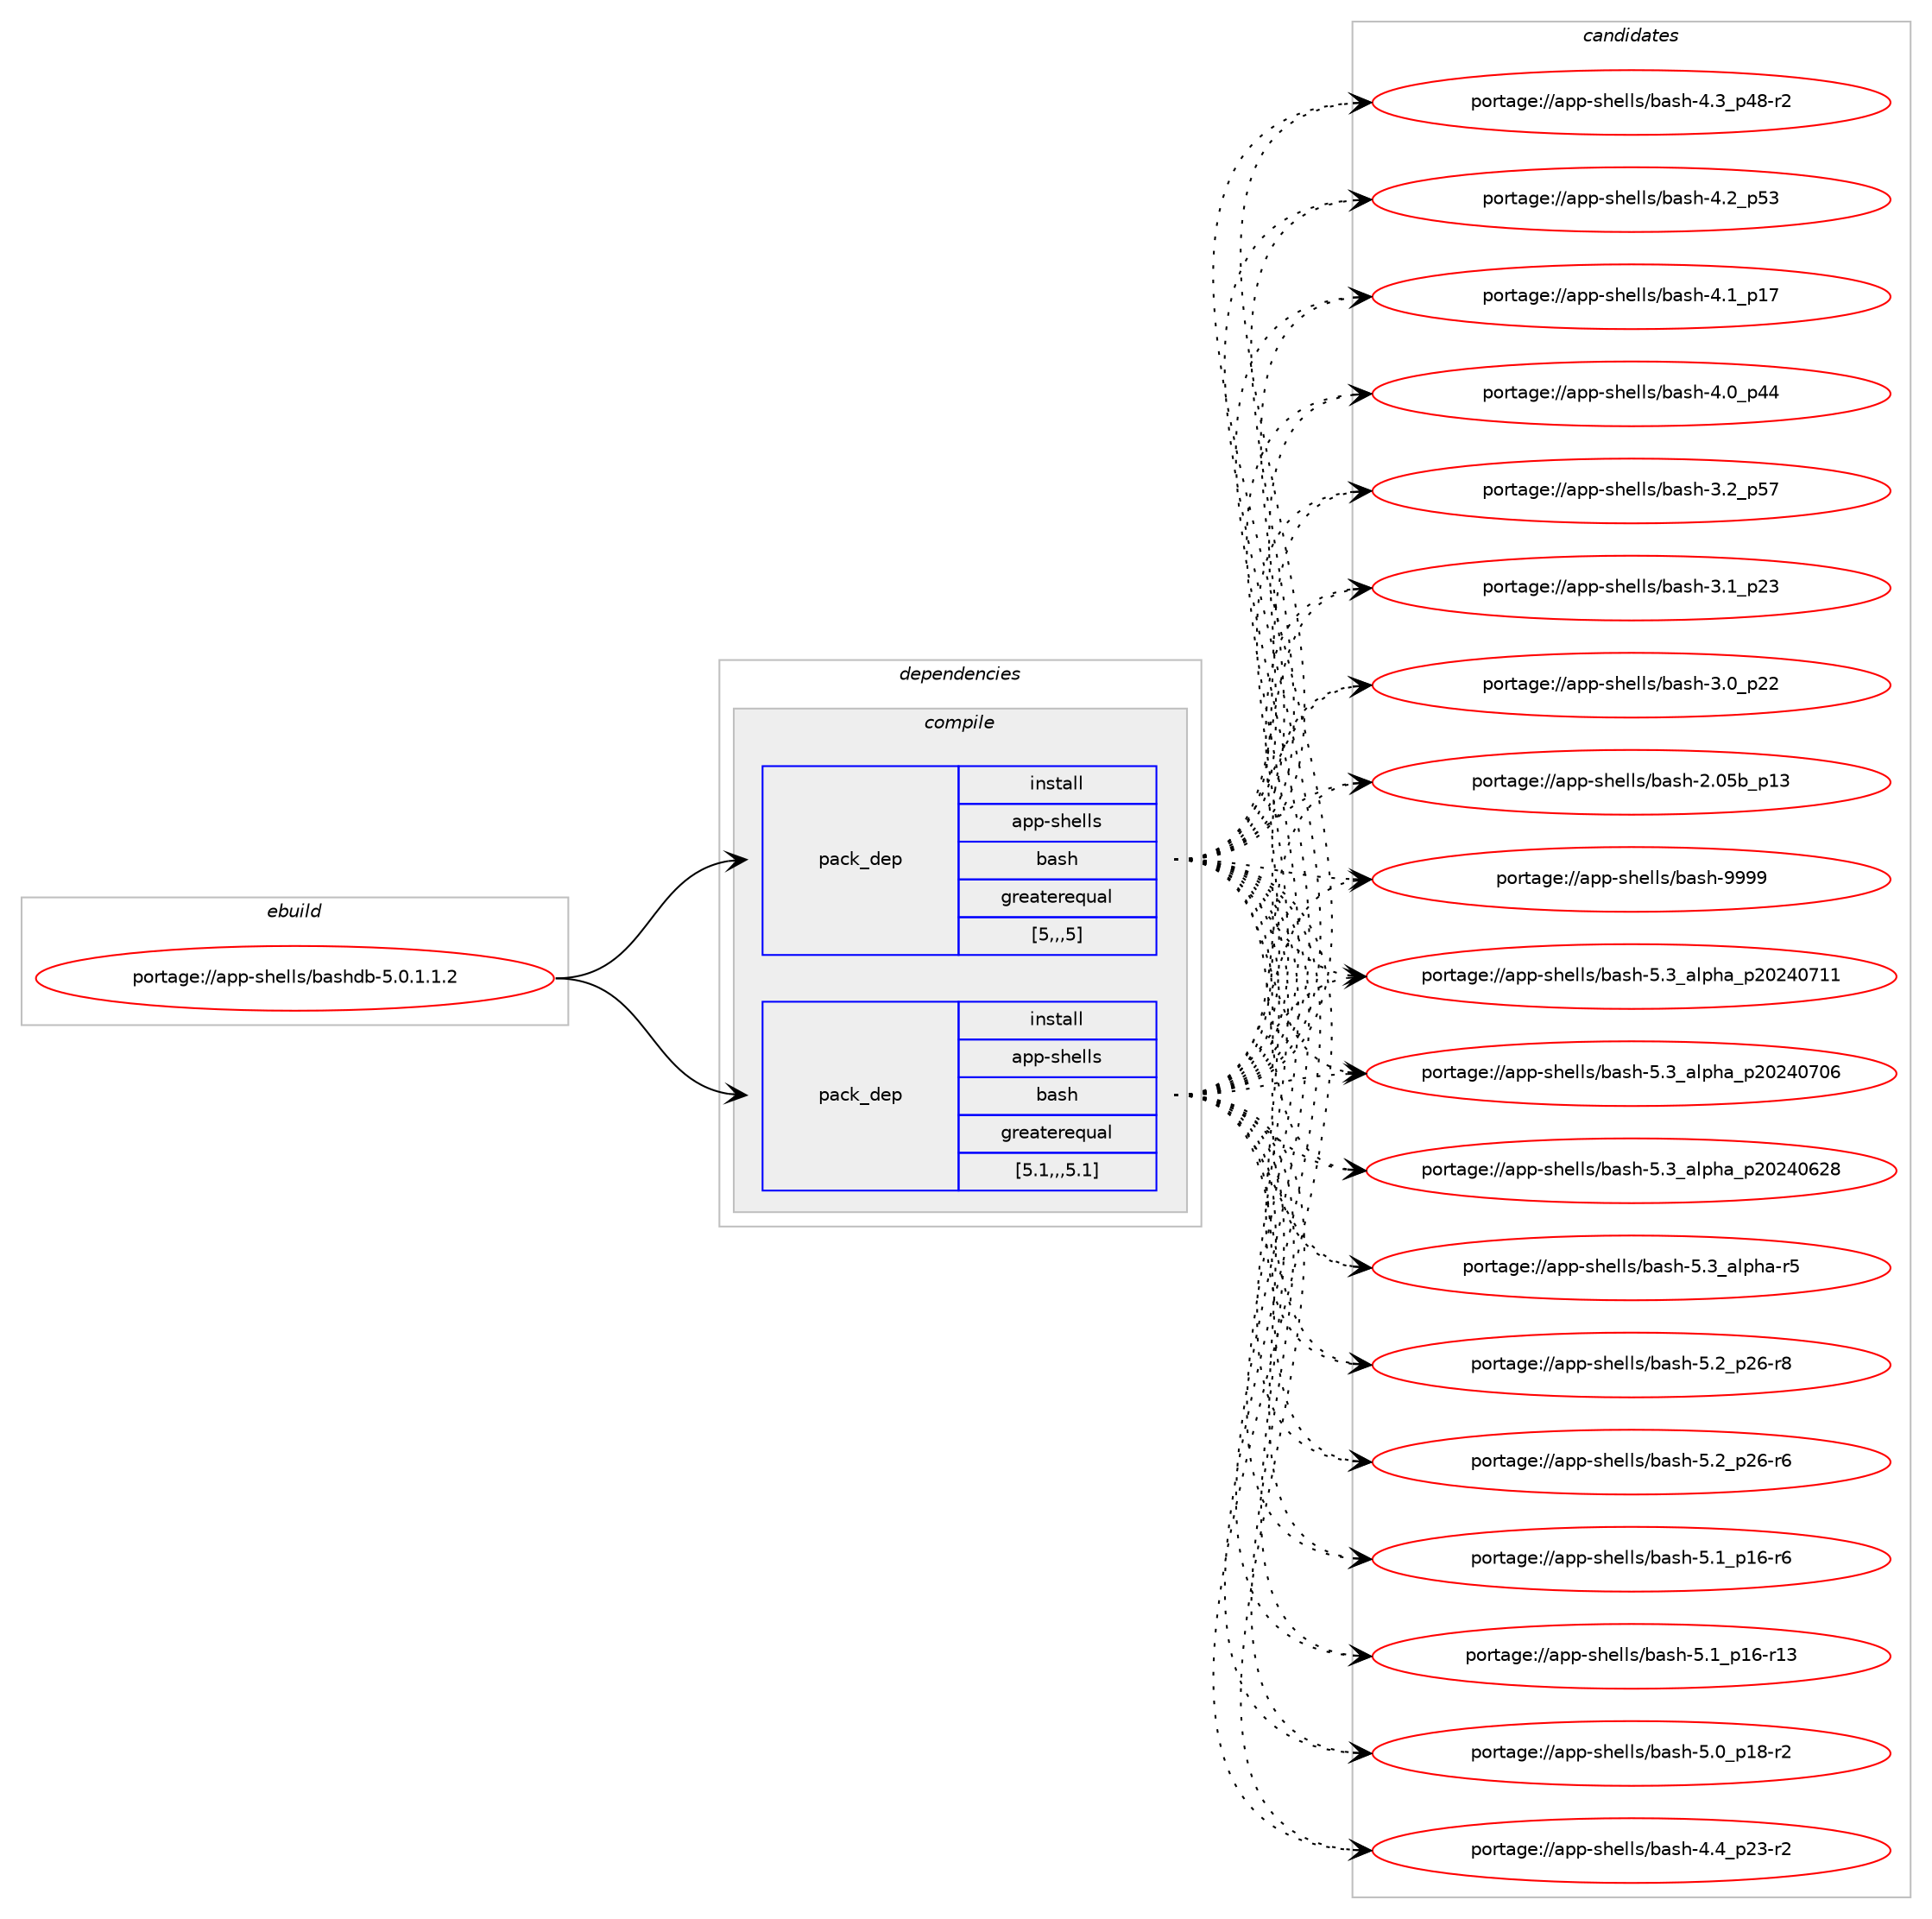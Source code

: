 digraph prolog {

# *************
# Graph options
# *************

newrank=true;
concentrate=true;
compound=true;
graph [rankdir=LR,fontname=Helvetica,fontsize=10,ranksep=1.5];#, ranksep=2.5, nodesep=0.2];
edge  [arrowhead=vee];
node  [fontname=Helvetica,fontsize=10];

# **********
# The ebuild
# **********

subgraph cluster_leftcol {
color=gray;
label=<<i>ebuild</i>>;
id [label="portage://app-shells/bashdb-5.0.1.1.2", color=red, width=4, href="../app-shells/bashdb-5.0.1.1.2.svg"];
}

# ****************
# The dependencies
# ****************

subgraph cluster_midcol {
color=gray;
label=<<i>dependencies</i>>;
subgraph cluster_compile {
fillcolor="#eeeeee";
style=filled;
label=<<i>compile</i>>;
subgraph pack37169 {
dependency52198 [label=<<TABLE BORDER="0" CELLBORDER="1" CELLSPACING="0" CELLPADDING="4" WIDTH="220"><TR><TD ROWSPAN="6" CELLPADDING="30">pack_dep</TD></TR><TR><TD WIDTH="110">install</TD></TR><TR><TD>app-shells</TD></TR><TR><TD>bash</TD></TR><TR><TD>greaterequal</TD></TR><TR><TD>[5,,,5]</TD></TR></TABLE>>, shape=none, color=blue];
}
id:e -> dependency52198:w [weight=20,style="solid",arrowhead="vee"];
subgraph pack37170 {
dependency52199 [label=<<TABLE BORDER="0" CELLBORDER="1" CELLSPACING="0" CELLPADDING="4" WIDTH="220"><TR><TD ROWSPAN="6" CELLPADDING="30">pack_dep</TD></TR><TR><TD WIDTH="110">install</TD></TR><TR><TD>app-shells</TD></TR><TR><TD>bash</TD></TR><TR><TD>greaterequal</TD></TR><TR><TD>[5.1,,,5.1]</TD></TR></TABLE>>, shape=none, color=blue];
}
id:e -> dependency52199:w [weight=20,style="solid",arrowhead="vee"];
}
subgraph cluster_compileandrun {
fillcolor="#eeeeee";
style=filled;
label=<<i>compile and run</i>>;
}
subgraph cluster_run {
fillcolor="#eeeeee";
style=filled;
label=<<i>run</i>>;
}
}

# **************
# The candidates
# **************

subgraph cluster_choices {
rank=same;
color=gray;
label=<<i>candidates</i>>;

subgraph choice37169 {
color=black;
nodesep=1;
choice97112112451151041011081081154798971151044557575757 [label="portage://app-shells/bash-9999", color=red, width=4,href="../app-shells/bash-9999.svg"];
choice971121124511510410110810811547989711510445534651959710811210497951125048505248554949 [label="portage://app-shells/bash-5.3_alpha_p20240711", color=red, width=4,href="../app-shells/bash-5.3_alpha_p20240711.svg"];
choice971121124511510410110810811547989711510445534651959710811210497951125048505248554854 [label="portage://app-shells/bash-5.3_alpha_p20240706", color=red, width=4,href="../app-shells/bash-5.3_alpha_p20240706.svg"];
choice971121124511510410110810811547989711510445534651959710811210497951125048505248545056 [label="portage://app-shells/bash-5.3_alpha_p20240628", color=red, width=4,href="../app-shells/bash-5.3_alpha_p20240628.svg"];
choice9711211245115104101108108115479897115104455346519597108112104974511453 [label="portage://app-shells/bash-5.3_alpha-r5", color=red, width=4,href="../app-shells/bash-5.3_alpha-r5.svg"];
choice9711211245115104101108108115479897115104455346509511250544511456 [label="portage://app-shells/bash-5.2_p26-r8", color=red, width=4,href="../app-shells/bash-5.2_p26-r8.svg"];
choice9711211245115104101108108115479897115104455346509511250544511454 [label="portage://app-shells/bash-5.2_p26-r6", color=red, width=4,href="../app-shells/bash-5.2_p26-r6.svg"];
choice9711211245115104101108108115479897115104455346499511249544511454 [label="portage://app-shells/bash-5.1_p16-r6", color=red, width=4,href="../app-shells/bash-5.1_p16-r6.svg"];
choice971121124511510410110810811547989711510445534649951124954451144951 [label="portage://app-shells/bash-5.1_p16-r13", color=red, width=4,href="../app-shells/bash-5.1_p16-r13.svg"];
choice9711211245115104101108108115479897115104455346489511249564511450 [label="portage://app-shells/bash-5.0_p18-r2", color=red, width=4,href="../app-shells/bash-5.0_p18-r2.svg"];
choice9711211245115104101108108115479897115104455246529511250514511450 [label="portage://app-shells/bash-4.4_p23-r2", color=red, width=4,href="../app-shells/bash-4.4_p23-r2.svg"];
choice9711211245115104101108108115479897115104455246519511252564511450 [label="portage://app-shells/bash-4.3_p48-r2", color=red, width=4,href="../app-shells/bash-4.3_p48-r2.svg"];
choice971121124511510410110810811547989711510445524650951125351 [label="portage://app-shells/bash-4.2_p53", color=red, width=4,href="../app-shells/bash-4.2_p53.svg"];
choice971121124511510410110810811547989711510445524649951124955 [label="portage://app-shells/bash-4.1_p17", color=red, width=4,href="../app-shells/bash-4.1_p17.svg"];
choice971121124511510410110810811547989711510445524648951125252 [label="portage://app-shells/bash-4.0_p44", color=red, width=4,href="../app-shells/bash-4.0_p44.svg"];
choice971121124511510410110810811547989711510445514650951125355 [label="portage://app-shells/bash-3.2_p57", color=red, width=4,href="../app-shells/bash-3.2_p57.svg"];
choice971121124511510410110810811547989711510445514649951125051 [label="portage://app-shells/bash-3.1_p23", color=red, width=4,href="../app-shells/bash-3.1_p23.svg"];
choice971121124511510410110810811547989711510445514648951125050 [label="portage://app-shells/bash-3.0_p22", color=red, width=4,href="../app-shells/bash-3.0_p22.svg"];
choice9711211245115104101108108115479897115104455046485398951124951 [label="portage://app-shells/bash-2.05b_p13", color=red, width=4,href="../app-shells/bash-2.05b_p13.svg"];
dependency52198:e -> choice97112112451151041011081081154798971151044557575757:w [style=dotted,weight="100"];
dependency52198:e -> choice971121124511510410110810811547989711510445534651959710811210497951125048505248554949:w [style=dotted,weight="100"];
dependency52198:e -> choice971121124511510410110810811547989711510445534651959710811210497951125048505248554854:w [style=dotted,weight="100"];
dependency52198:e -> choice971121124511510410110810811547989711510445534651959710811210497951125048505248545056:w [style=dotted,weight="100"];
dependency52198:e -> choice9711211245115104101108108115479897115104455346519597108112104974511453:w [style=dotted,weight="100"];
dependency52198:e -> choice9711211245115104101108108115479897115104455346509511250544511456:w [style=dotted,weight="100"];
dependency52198:e -> choice9711211245115104101108108115479897115104455346509511250544511454:w [style=dotted,weight="100"];
dependency52198:e -> choice9711211245115104101108108115479897115104455346499511249544511454:w [style=dotted,weight="100"];
dependency52198:e -> choice971121124511510410110810811547989711510445534649951124954451144951:w [style=dotted,weight="100"];
dependency52198:e -> choice9711211245115104101108108115479897115104455346489511249564511450:w [style=dotted,weight="100"];
dependency52198:e -> choice9711211245115104101108108115479897115104455246529511250514511450:w [style=dotted,weight="100"];
dependency52198:e -> choice9711211245115104101108108115479897115104455246519511252564511450:w [style=dotted,weight="100"];
dependency52198:e -> choice971121124511510410110810811547989711510445524650951125351:w [style=dotted,weight="100"];
dependency52198:e -> choice971121124511510410110810811547989711510445524649951124955:w [style=dotted,weight="100"];
dependency52198:e -> choice971121124511510410110810811547989711510445524648951125252:w [style=dotted,weight="100"];
dependency52198:e -> choice971121124511510410110810811547989711510445514650951125355:w [style=dotted,weight="100"];
dependency52198:e -> choice971121124511510410110810811547989711510445514649951125051:w [style=dotted,weight="100"];
dependency52198:e -> choice971121124511510410110810811547989711510445514648951125050:w [style=dotted,weight="100"];
dependency52198:e -> choice9711211245115104101108108115479897115104455046485398951124951:w [style=dotted,weight="100"];
}
subgraph choice37170 {
color=black;
nodesep=1;
choice97112112451151041011081081154798971151044557575757 [label="portage://app-shells/bash-9999", color=red, width=4,href="../app-shells/bash-9999.svg"];
choice971121124511510410110810811547989711510445534651959710811210497951125048505248554949 [label="portage://app-shells/bash-5.3_alpha_p20240711", color=red, width=4,href="../app-shells/bash-5.3_alpha_p20240711.svg"];
choice971121124511510410110810811547989711510445534651959710811210497951125048505248554854 [label="portage://app-shells/bash-5.3_alpha_p20240706", color=red, width=4,href="../app-shells/bash-5.3_alpha_p20240706.svg"];
choice971121124511510410110810811547989711510445534651959710811210497951125048505248545056 [label="portage://app-shells/bash-5.3_alpha_p20240628", color=red, width=4,href="../app-shells/bash-5.3_alpha_p20240628.svg"];
choice9711211245115104101108108115479897115104455346519597108112104974511453 [label="portage://app-shells/bash-5.3_alpha-r5", color=red, width=4,href="../app-shells/bash-5.3_alpha-r5.svg"];
choice9711211245115104101108108115479897115104455346509511250544511456 [label="portage://app-shells/bash-5.2_p26-r8", color=red, width=4,href="../app-shells/bash-5.2_p26-r8.svg"];
choice9711211245115104101108108115479897115104455346509511250544511454 [label="portage://app-shells/bash-5.2_p26-r6", color=red, width=4,href="../app-shells/bash-5.2_p26-r6.svg"];
choice9711211245115104101108108115479897115104455346499511249544511454 [label="portage://app-shells/bash-5.1_p16-r6", color=red, width=4,href="../app-shells/bash-5.1_p16-r6.svg"];
choice971121124511510410110810811547989711510445534649951124954451144951 [label="portage://app-shells/bash-5.1_p16-r13", color=red, width=4,href="../app-shells/bash-5.1_p16-r13.svg"];
choice9711211245115104101108108115479897115104455346489511249564511450 [label="portage://app-shells/bash-5.0_p18-r2", color=red, width=4,href="../app-shells/bash-5.0_p18-r2.svg"];
choice9711211245115104101108108115479897115104455246529511250514511450 [label="portage://app-shells/bash-4.4_p23-r2", color=red, width=4,href="../app-shells/bash-4.4_p23-r2.svg"];
choice9711211245115104101108108115479897115104455246519511252564511450 [label="portage://app-shells/bash-4.3_p48-r2", color=red, width=4,href="../app-shells/bash-4.3_p48-r2.svg"];
choice971121124511510410110810811547989711510445524650951125351 [label="portage://app-shells/bash-4.2_p53", color=red, width=4,href="../app-shells/bash-4.2_p53.svg"];
choice971121124511510410110810811547989711510445524649951124955 [label="portage://app-shells/bash-4.1_p17", color=red, width=4,href="../app-shells/bash-4.1_p17.svg"];
choice971121124511510410110810811547989711510445524648951125252 [label="portage://app-shells/bash-4.0_p44", color=red, width=4,href="../app-shells/bash-4.0_p44.svg"];
choice971121124511510410110810811547989711510445514650951125355 [label="portage://app-shells/bash-3.2_p57", color=red, width=4,href="../app-shells/bash-3.2_p57.svg"];
choice971121124511510410110810811547989711510445514649951125051 [label="portage://app-shells/bash-3.1_p23", color=red, width=4,href="../app-shells/bash-3.1_p23.svg"];
choice971121124511510410110810811547989711510445514648951125050 [label="portage://app-shells/bash-3.0_p22", color=red, width=4,href="../app-shells/bash-3.0_p22.svg"];
choice9711211245115104101108108115479897115104455046485398951124951 [label="portage://app-shells/bash-2.05b_p13", color=red, width=4,href="../app-shells/bash-2.05b_p13.svg"];
dependency52199:e -> choice97112112451151041011081081154798971151044557575757:w [style=dotted,weight="100"];
dependency52199:e -> choice971121124511510410110810811547989711510445534651959710811210497951125048505248554949:w [style=dotted,weight="100"];
dependency52199:e -> choice971121124511510410110810811547989711510445534651959710811210497951125048505248554854:w [style=dotted,weight="100"];
dependency52199:e -> choice971121124511510410110810811547989711510445534651959710811210497951125048505248545056:w [style=dotted,weight="100"];
dependency52199:e -> choice9711211245115104101108108115479897115104455346519597108112104974511453:w [style=dotted,weight="100"];
dependency52199:e -> choice9711211245115104101108108115479897115104455346509511250544511456:w [style=dotted,weight="100"];
dependency52199:e -> choice9711211245115104101108108115479897115104455346509511250544511454:w [style=dotted,weight="100"];
dependency52199:e -> choice9711211245115104101108108115479897115104455346499511249544511454:w [style=dotted,weight="100"];
dependency52199:e -> choice971121124511510410110810811547989711510445534649951124954451144951:w [style=dotted,weight="100"];
dependency52199:e -> choice9711211245115104101108108115479897115104455346489511249564511450:w [style=dotted,weight="100"];
dependency52199:e -> choice9711211245115104101108108115479897115104455246529511250514511450:w [style=dotted,weight="100"];
dependency52199:e -> choice9711211245115104101108108115479897115104455246519511252564511450:w [style=dotted,weight="100"];
dependency52199:e -> choice971121124511510410110810811547989711510445524650951125351:w [style=dotted,weight="100"];
dependency52199:e -> choice971121124511510410110810811547989711510445524649951124955:w [style=dotted,weight="100"];
dependency52199:e -> choice971121124511510410110810811547989711510445524648951125252:w [style=dotted,weight="100"];
dependency52199:e -> choice971121124511510410110810811547989711510445514650951125355:w [style=dotted,weight="100"];
dependency52199:e -> choice971121124511510410110810811547989711510445514649951125051:w [style=dotted,weight="100"];
dependency52199:e -> choice971121124511510410110810811547989711510445514648951125050:w [style=dotted,weight="100"];
dependency52199:e -> choice9711211245115104101108108115479897115104455046485398951124951:w [style=dotted,weight="100"];
}
}

}
